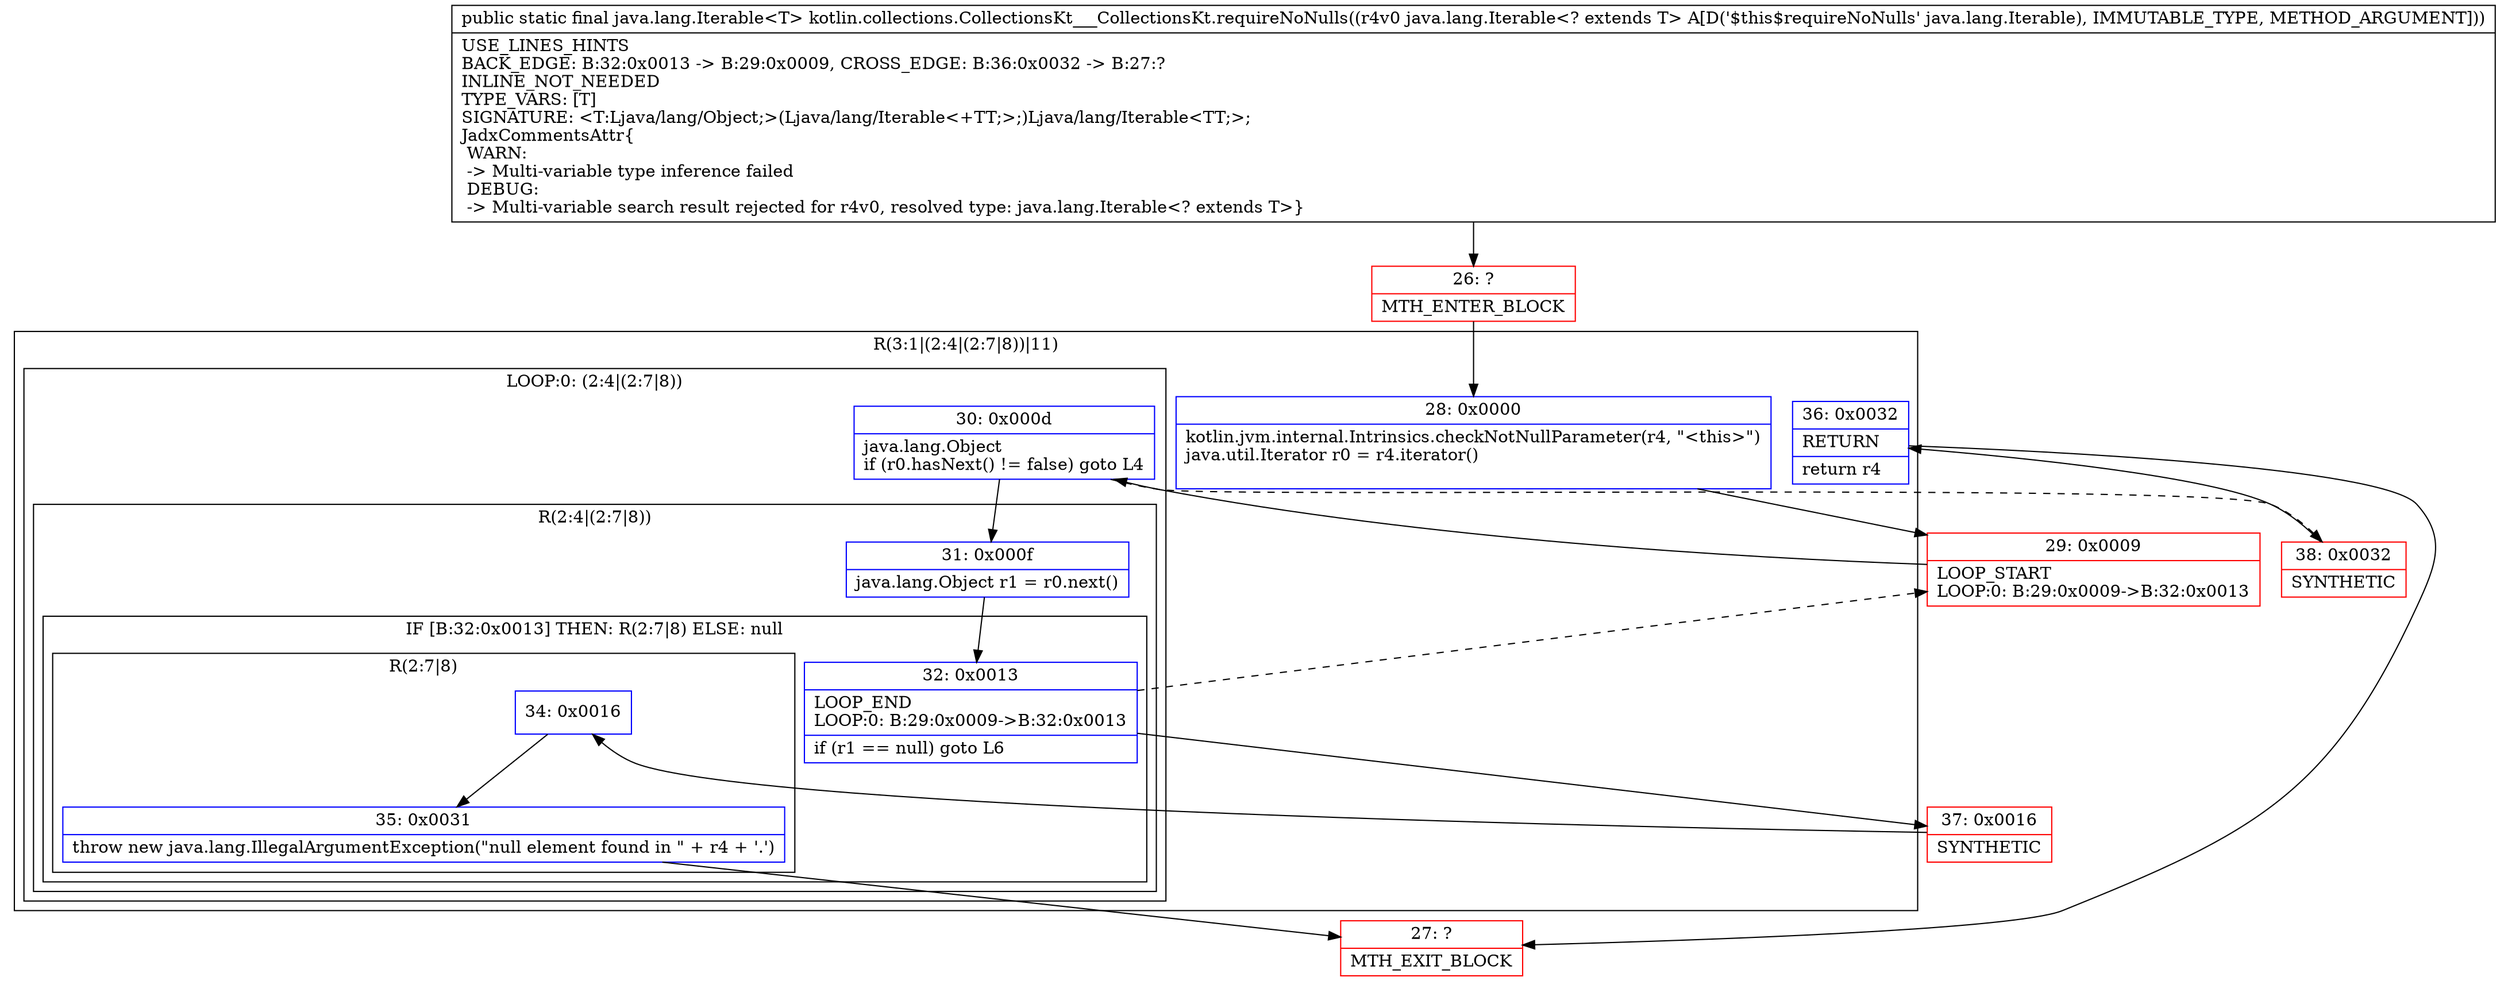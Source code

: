 digraph "CFG forkotlin.collections.CollectionsKt___CollectionsKt.requireNoNulls(Ljava\/lang\/Iterable;)Ljava\/lang\/Iterable;" {
subgraph cluster_Region_2105931473 {
label = "R(3:1|(2:4|(2:7|8))|11)";
node [shape=record,color=blue];
Node_28 [shape=record,label="{28\:\ 0x0000|kotlin.jvm.internal.Intrinsics.checkNotNullParameter(r4, \"\<this\>\")\ljava.util.Iterator r0 = r4.iterator()\l\l}"];
subgraph cluster_LoopRegion_841302308 {
label = "LOOP:0: (2:4|(2:7|8))";
node [shape=record,color=blue];
Node_30 [shape=record,label="{30\:\ 0x000d|java.lang.Object \lif (r0.hasNext() != false) goto L4\l}"];
subgraph cluster_Region_31527600 {
label = "R(2:4|(2:7|8))";
node [shape=record,color=blue];
Node_31 [shape=record,label="{31\:\ 0x000f|java.lang.Object r1 = r0.next()\l}"];
subgraph cluster_IfRegion_42553710 {
label = "IF [B:32:0x0013] THEN: R(2:7|8) ELSE: null";
node [shape=record,color=blue];
Node_32 [shape=record,label="{32\:\ 0x0013|LOOP_END\lLOOP:0: B:29:0x0009\-\>B:32:0x0013\l|if (r1 == null) goto L6\l}"];
subgraph cluster_Region_1349000336 {
label = "R(2:7|8)";
node [shape=record,color=blue];
Node_34 [shape=record,label="{34\:\ 0x0016}"];
Node_35 [shape=record,label="{35\:\ 0x0031|throw new java.lang.IllegalArgumentException(\"null element found in \" + r4 + '.')\l}"];
}
}
}
}
Node_36 [shape=record,label="{36\:\ 0x0032|RETURN\l|return r4\l}"];
}
Node_26 [shape=record,color=red,label="{26\:\ ?|MTH_ENTER_BLOCK\l}"];
Node_29 [shape=record,color=red,label="{29\:\ 0x0009|LOOP_START\lLOOP:0: B:29:0x0009\-\>B:32:0x0013\l}"];
Node_37 [shape=record,color=red,label="{37\:\ 0x0016|SYNTHETIC\l}"];
Node_27 [shape=record,color=red,label="{27\:\ ?|MTH_EXIT_BLOCK\l}"];
Node_38 [shape=record,color=red,label="{38\:\ 0x0032|SYNTHETIC\l}"];
MethodNode[shape=record,label="{public static final java.lang.Iterable\<T\> kotlin.collections.CollectionsKt___CollectionsKt.requireNoNulls((r4v0 java.lang.Iterable\<? extends T\> A[D('$this$requireNoNulls' java.lang.Iterable), IMMUTABLE_TYPE, METHOD_ARGUMENT]))  | USE_LINES_HINTS\lBACK_EDGE: B:32:0x0013 \-\> B:29:0x0009, CROSS_EDGE: B:36:0x0032 \-\> B:27:?\lINLINE_NOT_NEEDED\lTYPE_VARS: [T]\lSIGNATURE: \<T:Ljava\/lang\/Object;\>(Ljava\/lang\/Iterable\<+TT;\>;)Ljava\/lang\/Iterable\<TT;\>;\lJadxCommentsAttr\{\l WARN: \l \-\> Multi\-variable type inference failed\l DEBUG: \l \-\> Multi\-variable search result rejected for r4v0, resolved type: java.lang.Iterable\<? extends T\>\}\l}"];
MethodNode -> Node_26;Node_28 -> Node_29;
Node_30 -> Node_31;
Node_30 -> Node_38[style=dashed];
Node_31 -> Node_32;
Node_32 -> Node_29[style=dashed];
Node_32 -> Node_37;
Node_34 -> Node_35;
Node_35 -> Node_27;
Node_36 -> Node_27;
Node_26 -> Node_28;
Node_29 -> Node_30;
Node_37 -> Node_34;
Node_38 -> Node_36;
}

